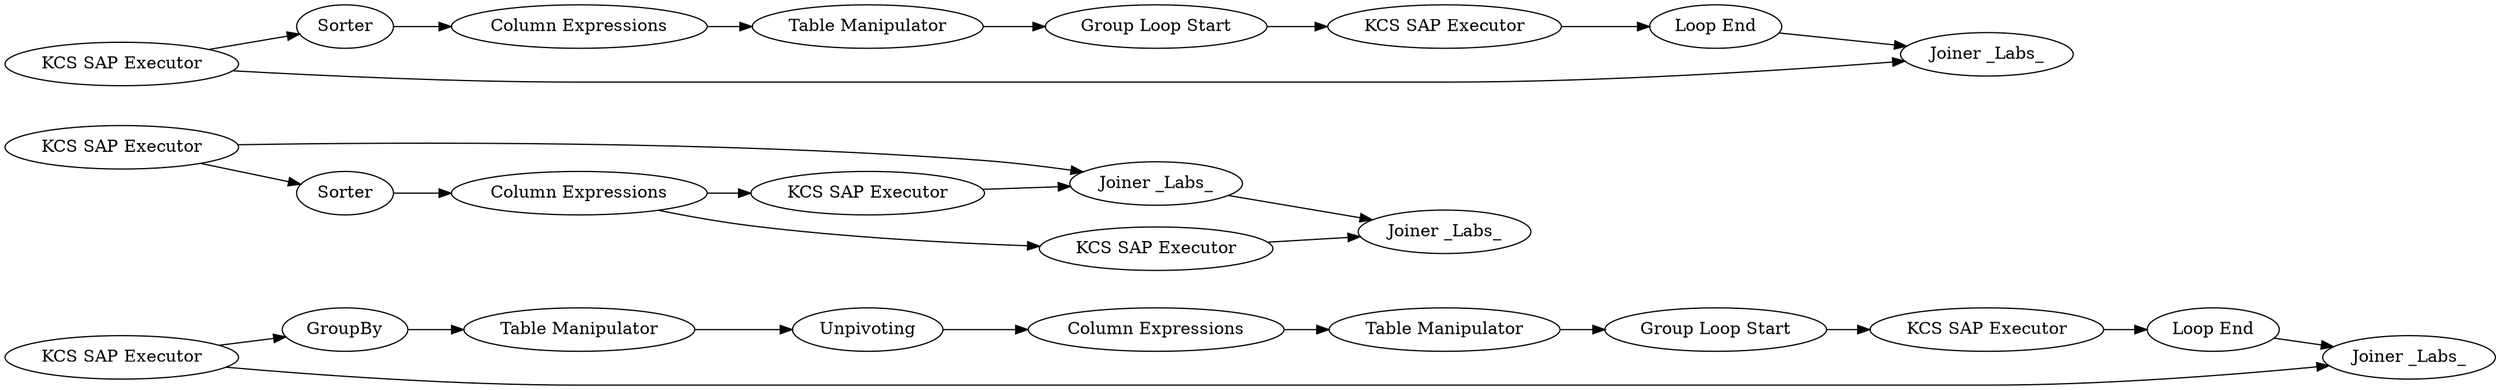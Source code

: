 digraph {
	"6697268962606895838_9" [label="Group Loop Start"]
	"6697268962606895838_21" [label="KCS SAP Executor"]
	"6697268962606895838_22" [label="Joiner _Labs_"]
	"6697268962606895838_1" [label="KCS SAP Executor"]
	"6697268962606895838_17" [label="KCS SAP Executor"]
	"6697268962606895838_19" [label=Sorter]
	"6697268962606895838_15" [label="Loop End"]
	"6697268962606895838_2" [label="KCS SAP Executor"]
	"6697268962606895838_8" [label="Column Expressions"]
	"6697268962606895838_13" [label="Table Manipulator"]
	"6697268962606895838_5" [label="Table Manipulator"]
	"6697268962606895838_14" [label="Group Loop Start"]
	"6697268962606895838_28" [label=GroupBy]
	"6697268962606895838_6" [label="KCS SAP Executor"]
	"6697268962606895838_23" [label="Joiner _Labs_"]
	"6697268962606895838_27" [label=Unpivoting]
	"6697268962606895838_12" [label=Sorter]
	"6697268962606895838_20" [label="KCS SAP Executor"]
	"6697268962606895838_11" [label="Joiner _Labs_"]
	"6697268962606895838_3" [label="Column Expressions"]
	"6697268962606895838_16" [label="Joiner _Labs_"]
	"6697268962606895838_30" [label="Table Manipulator"]
	"6697268962606895838_7" [label="KCS SAP Executor"]
	"6697268962606895838_18" [label="Column Expressions"]
	"6697268962606895838_10" [label="Loop End"]
	"6697268962606895838_17" -> "6697268962606895838_22"
	"6697268962606895838_18" -> "6697268962606895838_20"
	"6697268962606895838_27" -> "6697268962606895838_3"
	"6697268962606895838_1" -> "6697268962606895838_11"
	"6697268962606895838_18" -> "6697268962606895838_21"
	"6697268962606895838_7" -> "6697268962606895838_15"
	"6697268962606895838_21" -> "6697268962606895838_23"
	"6697268962606895838_28" -> "6697268962606895838_30"
	"6697268962606895838_17" -> "6697268962606895838_19"
	"6697268962606895838_20" -> "6697268962606895838_22"
	"6697268962606895838_6" -> "6697268962606895838_12"
	"6697268962606895838_15" -> "6697268962606895838_16"
	"6697268962606895838_10" -> "6697268962606895838_11"
	"6697268962606895838_8" -> "6697268962606895838_13"
	"6697268962606895838_22" -> "6697268962606895838_23"
	"6697268962606895838_3" -> "6697268962606895838_5"
	"6697268962606895838_12" -> "6697268962606895838_8"
	"6697268962606895838_13" -> "6697268962606895838_14"
	"6697268962606895838_14" -> "6697268962606895838_7"
	"6697268962606895838_6" -> "6697268962606895838_16"
	"6697268962606895838_5" -> "6697268962606895838_9"
	"6697268962606895838_30" -> "6697268962606895838_27"
	"6697268962606895838_19" -> "6697268962606895838_18"
	"6697268962606895838_1" -> "6697268962606895838_28"
	"6697268962606895838_2" -> "6697268962606895838_10"
	"6697268962606895838_9" -> "6697268962606895838_2"
	rankdir=LR
}

